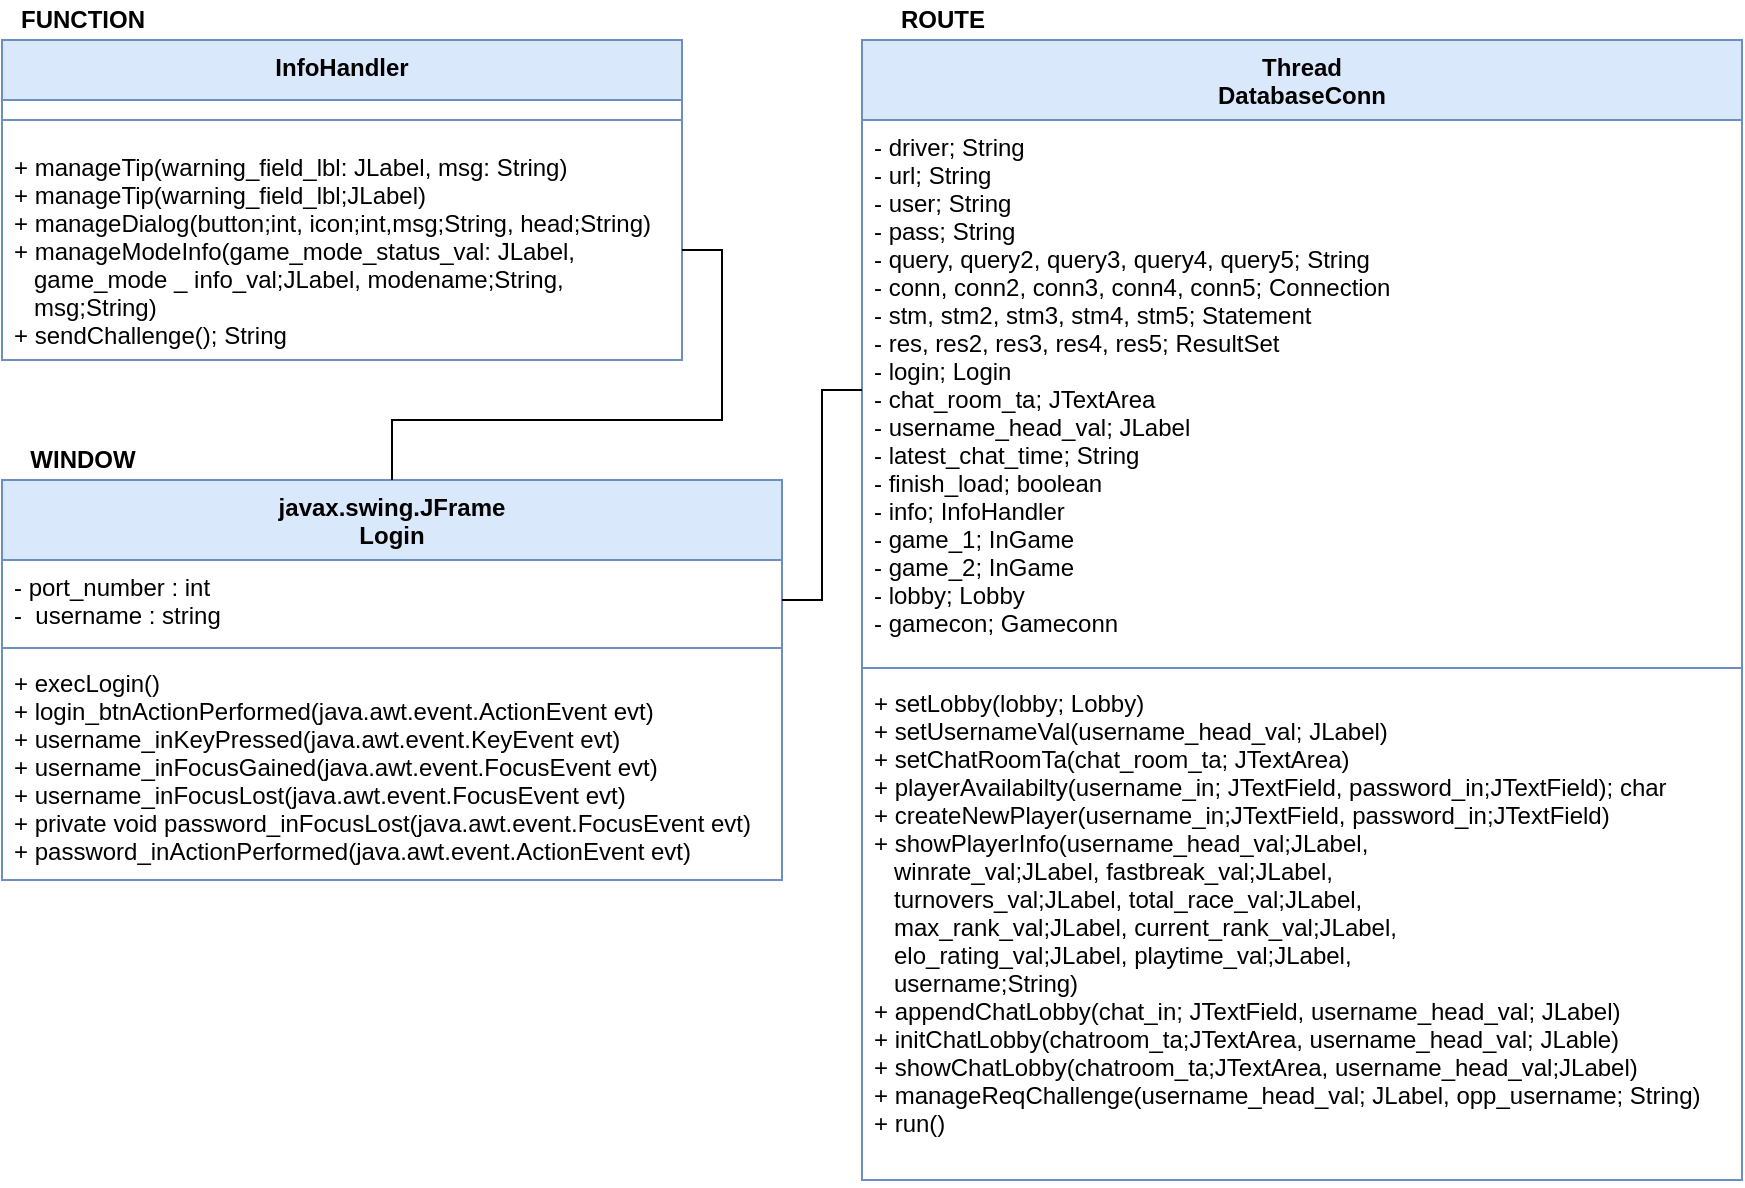 <mxfile version="14.5.1" type="device" pages="5"><diagram id="oyxMvSfCw2GX9AN55stU" name="Login Page"><mxGraphModel dx="868" dy="517" grid="1" gridSize="10" guides="1" tooltips="1" connect="1" arrows="1" fold="1" page="1" pageScale="1" pageWidth="850" pageHeight="1100" math="0" shadow="0"><root><mxCell id="5lGONBXLK9hMQoDlGA4O-0"/><mxCell id="5lGONBXLK9hMQoDlGA4O-1" parent="5lGONBXLK9hMQoDlGA4O-0"/><mxCell id="3DJasp9xDL2ArTSE3uOh-0" value="javax.swing.JFrame&#10;Login" style="swimlane;fontStyle=1;align=center;verticalAlign=top;childLayout=stackLayout;horizontal=1;startSize=40;horizontalStack=0;resizeParent=1;resizeParentMax=0;resizeLast=0;collapsible=1;marginBottom=0;fillColor=#dae8fc;strokeColor=#6c8ebf;" parent="5lGONBXLK9hMQoDlGA4O-1" vertex="1"><mxGeometry x="80" y="250" width="390" height="200" as="geometry"/></mxCell><mxCell id="3DJasp9xDL2ArTSE3uOh-1" value="- port_number : int &#10;-  username : string " style="text;strokeColor=none;fillColor=none;align=left;verticalAlign=top;spacingLeft=4;spacingRight=4;overflow=hidden;rotatable=0;points=[[0,0.5],[1,0.5]];portConstraint=eastwest;" parent="3DJasp9xDL2ArTSE3uOh-0" vertex="1"><mxGeometry y="40" width="390" height="40" as="geometry"/></mxCell><mxCell id="3DJasp9xDL2ArTSE3uOh-2" value="" style="line;strokeWidth=1;fillColor=#dae8fc;align=left;verticalAlign=middle;spacingTop=-1;spacingLeft=3;spacingRight=3;rotatable=0;labelPosition=right;points=[];portConstraint=eastwest;strokeColor=#6c8ebf;" parent="3DJasp9xDL2ArTSE3uOh-0" vertex="1"><mxGeometry y="80" width="390" height="8" as="geometry"/></mxCell><mxCell id="3DJasp9xDL2ArTSE3uOh-3" value="+ execLogin()&#10;+ login_btnActionPerformed(java.awt.event.ActionEvent evt) &#10;+ username_inKeyPressed(java.awt.event.KeyEvent evt)&#10;+ username_inFocusGained(java.awt.event.FocusEvent evt)&#10;+ username_inFocusLost(java.awt.event.FocusEvent evt)&#10;+ private void password_inFocusLost(java.awt.event.FocusEvent evt) &#10;+ password_inActionPerformed(java.awt.event.ActionEvent evt)&#10; &#10;                                      &#10;&#10;&#10;" style="text;strokeColor=none;fillColor=none;align=left;verticalAlign=top;spacingLeft=4;spacingRight=4;overflow=hidden;rotatable=0;points=[[0,0.5],[1,0.5]];portConstraint=eastwest;" parent="3DJasp9xDL2ArTSE3uOh-0" vertex="1"><mxGeometry y="88" width="390" height="112" as="geometry"/></mxCell><mxCell id="YssYhiqudQt7B9N-_4Wj-0" value="Thread&#10;DatabaseConn" style="swimlane;fontStyle=1;align=center;verticalAlign=top;childLayout=stackLayout;horizontal=1;startSize=40;horizontalStack=0;resizeParent=1;resizeParentMax=0;resizeLast=0;collapsible=1;marginBottom=0;fillColor=#dae8fc;strokeColor=#6c8ebf;" parent="5lGONBXLK9hMQoDlGA4O-1" vertex="1"><mxGeometry x="510" y="30" width="440" height="570" as="geometry"/></mxCell><mxCell id="YssYhiqudQt7B9N-_4Wj-1" value="- driver; String&#10;- url; String&#10;- user; String&#10;- pass; String&#10;- query, query2, query3, query4, query5; String&#10;- conn, conn2, conn3, conn4, conn5; Connection&#10;- stm, stm2, stm3, stm4, stm5; Statement&#10;- res, res2, res3, res4, res5; ResultSet&#10;- login; Login&#10;- chat_room_ta; JTextArea&#10;- username_head_val; JLabel&#10;- latest_chat_time; String&#10;- finish_load; boolean&#10;- info; InfoHandler&#10;- game_1; InGame&#10;- game_2; InGame&#10;- lobby; Lobby&#10;- gamecon; Gameconn&#10;" style="text;strokeColor=none;fillColor=none;align=left;verticalAlign=top;spacingLeft=4;spacingRight=4;overflow=hidden;rotatable=0;points=[[0,0.5],[1,0.5]];portConstraint=eastwest;" parent="YssYhiqudQt7B9N-_4Wj-0" vertex="1"><mxGeometry y="40" width="440" height="270" as="geometry"/></mxCell><mxCell id="YssYhiqudQt7B9N-_4Wj-2" value="" style="line;strokeWidth=1;fillColor=#dae8fc;align=left;verticalAlign=middle;spacingTop=-1;spacingLeft=3;spacingRight=3;rotatable=0;labelPosition=right;points=[];portConstraint=eastwest;strokeColor=#6c8ebf;" parent="YssYhiqudQt7B9N-_4Wj-0" vertex="1"><mxGeometry y="310" width="440" height="8" as="geometry"/></mxCell><mxCell id="YssYhiqudQt7B9N-_4Wj-3" value="+ setLobby(lobby; Lobby)&#10;+ setUsernameVal(username_head_val; JLabel)&#10;+ setChatRoomTa(chat_room_ta; JTextArea)&#10;+ playerAvailabilty(username_in; JTextField, password_in;JTextField); char&#10;+ createNewPlayer(username_in;JTextField, password_in;JTextField)&#10;+ showPlayerInfo(username_head_val;JLabel,&#10;   winrate_val;JLabel, fastbreak_val;JLabel, &#10;   turnovers_val;JLabel, total_race_val;JLabel, &#10;   max_rank_val;JLabel, current_rank_val;JLabel,&#10;   elo_rating_val;JLabel, playtime_val;JLabel, &#10;   username;String)&#10;+ appendChatLobby(chat_in; JTextField, username_head_val; JLabel)&#10;+ initChatLobby(chatroom_ta;JTextArea, username_head_val; JLable)&#10;+ showChatLobby(chatroom_ta;JTextArea, username_head_val;JLabel)&#10;+ manageReqChallenge(username_head_val; JLabel, opp_username; String)&#10;+ run()&#10;" style="text;strokeColor=none;fillColor=none;align=left;verticalAlign=top;spacingLeft=4;spacingRight=4;overflow=hidden;rotatable=0;points=[[0,0.5],[1,0.5]];portConstraint=eastwest;" parent="YssYhiqudQt7B9N-_4Wj-0" vertex="1"><mxGeometry y="318" width="440" height="252" as="geometry"/></mxCell><mxCell id="YssYhiqudQt7B9N-_4Wj-4" style="edgeStyle=orthogonalEdgeStyle;rounded=0;orthogonalLoop=1;jettySize=auto;html=1;exitX=0;exitY=0.5;exitDx=0;exitDy=0;entryX=1;entryY=0.5;entryDx=0;entryDy=0;strokeWidth=1;endArrow=none;endFill=0;" parent="5lGONBXLK9hMQoDlGA4O-1" source="YssYhiqudQt7B9N-_4Wj-1" target="3DJasp9xDL2ArTSE3uOh-1" edge="1"><mxGeometry relative="1" as="geometry"/></mxCell><mxCell id="l0hNO23s6DMQ0lUcboUl-0" value="InfoHandler" style="swimlane;fontStyle=1;align=center;verticalAlign=top;childLayout=stackLayout;horizontal=1;startSize=30;horizontalStack=0;resizeParent=1;resizeParentMax=0;resizeLast=0;collapsible=1;marginBottom=0;fillColor=#dae8fc;strokeColor=#6c8ebf;" parent="5lGONBXLK9hMQoDlGA4O-1" vertex="1"><mxGeometry x="80" y="30" width="340" height="160" as="geometry"/></mxCell><mxCell id="l0hNO23s6DMQ0lUcboUl-1" value="" style="line;strokeWidth=1;fillColor=#dae8fc;align=left;verticalAlign=middle;spacingTop=-1;spacingLeft=3;spacingRight=3;rotatable=0;labelPosition=right;points=[];portConstraint=eastwest;strokeColor=#6c8ebf;" parent="l0hNO23s6DMQ0lUcboUl-0" vertex="1"><mxGeometry y="30" width="340" height="20" as="geometry"/></mxCell><mxCell id="l0hNO23s6DMQ0lUcboUl-2" value="+ manageTip(warning_field_lbl: JLabel, msg: String)&#10;+ manageTip(warning_field_lbl;JLabel)&#10;+ manageDialog(button;int, icon;int,msg;String, head;String)&#10;+ manageModeInfo(game_mode_status_val: JLabel,  &#10;   game_mode _ info_val;JLabel, modename;String, &#10;   msg;String)&#10;+ sendChallenge(); String&#10;&#10;" style="text;strokeColor=none;fillColor=none;align=left;verticalAlign=top;spacingLeft=4;spacingRight=4;overflow=hidden;rotatable=0;points=[[0,0.5],[1,0.5]];portConstraint=eastwest;" parent="l0hNO23s6DMQ0lUcboUl-0" vertex="1"><mxGeometry y="50" width="340" height="110" as="geometry"/></mxCell><mxCell id="l0hNO23s6DMQ0lUcboUl-4" style="edgeStyle=orthogonalEdgeStyle;rounded=0;orthogonalLoop=1;jettySize=auto;html=1;exitX=1;exitY=0.5;exitDx=0;exitDy=0;entryX=0.5;entryY=0;entryDx=0;entryDy=0;endArrow=none;endFill=0;strokeWidth=1;" parent="5lGONBXLK9hMQoDlGA4O-1" source="l0hNO23s6DMQ0lUcboUl-2" target="3DJasp9xDL2ArTSE3uOh-0" edge="1"><mxGeometry relative="1" as="geometry"/></mxCell><mxCell id="l0hNO23s6DMQ0lUcboUl-5" value="FUNCTION" style="text;html=1;align=center;verticalAlign=middle;resizable=0;points=[];autosize=1;fontStyle=1" parent="5lGONBXLK9hMQoDlGA4O-1" vertex="1"><mxGeometry x="80" y="10" width="80" height="20" as="geometry"/></mxCell><mxCell id="l0hNO23s6DMQ0lUcboUl-6" value="WINDOW" style="text;html=1;align=center;verticalAlign=middle;resizable=0;points=[];autosize=1;fontStyle=1" parent="5lGONBXLK9hMQoDlGA4O-1" vertex="1"><mxGeometry x="85" y="230" width="70" height="20" as="geometry"/></mxCell><mxCell id="l0hNO23s6DMQ0lUcboUl-7" value="ROUTE" style="text;html=1;align=center;verticalAlign=middle;resizable=0;points=[];autosize=1;fontStyle=1" parent="5lGONBXLK9hMQoDlGA4O-1" vertex="1"><mxGeometry x="520" y="10" width="60" height="20" as="geometry"/></mxCell></root></mxGraphModel></diagram><diagram id="3qda430ZO3WLXVPgDBA3" name="Lobby Page"><mxGraphModel dx="868" dy="1617" grid="1" gridSize="10" guides="1" tooltips="1" connect="1" arrows="1" fold="1" page="1" pageScale="1" pageWidth="850" pageHeight="1100" math="0" shadow="0"><root><mxCell id="S2pRhuZxIfsEsABs18Ar-0"/><mxCell id="S2pRhuZxIfsEsABs18Ar-1" parent="S2pRhuZxIfsEsABs18Ar-0"/><mxCell id="2ebKzPS70iFEM6bct1WO-0" value="javax.swing.JFrame&#10;Lobby&#10;" style="swimlane;fontStyle=1;align=center;verticalAlign=top;childLayout=stackLayout;horizontal=1;startSize=40;horizontalStack=0;resizeParent=1;resizeParentMax=0;resizeLast=0;collapsible=1;marginBottom=0;fillColor=#f8cecc;strokeColor=#b85450;" parent="S2pRhuZxIfsEsABs18Ar-1" vertex="1"><mxGeometry x="120" y="150" width="390" height="290" as="geometry"/></mxCell><mxCell id="2ebKzPS70iFEM6bct1WO-1" value="- db : DatabaseConn&#10;- tip : InfoHandler&#10;- username : String &#10;- opp_username : String &#10;" style="text;strokeColor=none;fillColor=none;align=left;verticalAlign=top;spacingLeft=4;spacingRight=4;overflow=hidden;rotatable=0;points=[[0,0.5],[1,0.5]];portConstraint=eastwest;" parent="2ebKzPS70iFEM6bct1WO-0" vertex="1"><mxGeometry y="40" width="390" height="70" as="geometry"/></mxCell><mxCell id="2ebKzPS70iFEM6bct1WO-2" value="" style="line;strokeWidth=1;fillColor=#f8cecc;align=left;verticalAlign=middle;spacingTop=-1;spacingLeft=3;spacingRight=3;rotatable=0;labelPosition=right;points=[];portConstraint=eastwest;strokeColor=#b85450;" parent="2ebKzPS70iFEM6bct1WO-0" vertex="1"><mxGeometry y="110" width="390" height="8" as="geometry"/></mxCell><mxCell id="2ebKzPS70iFEM6bct1WO-3" value="+ Lobby()&#10;+ fetchInfo(String username)&#10;+ getChatLobbyComp() : JTextArea&#10;+  logout_btnActionPerformed(java.awt.event.ActionEvent evt)&#10;+ mode_classic_divMouseEntered(java.awt.event.MouseEvent evt)&#10;+ mode_overpower_divMouseEntered(java.awt.event.MouseEvent evt)&#10;+ mode_rapid_divMouseEntered(java.awt.event.MouseEvent evt)&#10;+ mode_classic_divMouseClicked(java.awt.event.MouseEvent evt)&#10;+ chat_inActionPerformed(java.awt.event.ActionEvent evt)&#10;+ chat_inFocusGained(java.awt.event.FocusEvent evt)&#10;+ chat_inFocusLost(java.awt.event.FocusEvent evt)" style="text;strokeColor=none;fillColor=none;align=left;verticalAlign=top;spacingLeft=4;spacingRight=4;overflow=hidden;rotatable=0;points=[[0,0.5],[1,0.5]];portConstraint=eastwest;fontStyle=0" parent="2ebKzPS70iFEM6bct1WO-0" vertex="1"><mxGeometry y="118" width="390" height="172" as="geometry"/></mxCell><mxCell id="1RrmnensQ0Rn4Tf2M34Q-0" value="Thread&#10;DatabaseConn" style="swimlane;fontStyle=1;align=center;verticalAlign=top;childLayout=stackLayout;horizontal=1;startSize=40;horizontalStack=0;resizeParent=1;resizeParentMax=0;resizeLast=0;collapsible=1;marginBottom=0;fillColor=#f8cecc;strokeColor=#b85450;" parent="S2pRhuZxIfsEsABs18Ar-1" vertex="1"><mxGeometry x="570" y="-60" width="440" height="570" as="geometry"/></mxCell><mxCell id="1RrmnensQ0Rn4Tf2M34Q-1" value="- driver; String&#10;- url; String&#10;- user; String&#10;- pass; String&#10;- query, query2, query3, query4, query5; String&#10;- conn, conn2, conn3, conn4, conn5; Connection&#10;- stm, stm2, stm3, stm4, stm5; Statement&#10;- res, res2, res3, res4, res5; ResultSet&#10;- login; Login&#10;- chat_room_ta; JTextArea&#10;- username_head_val; JLabel&#10;- latest_chat_time; String&#10;- finish_load; boolean&#10;- info; InfoHandler&#10;- game_1; InGame&#10;- game_2; InGame&#10;- lobby; Lobby&#10;- gamecon; Gameconn&#10;" style="text;strokeColor=none;fillColor=none;align=left;verticalAlign=top;spacingLeft=4;spacingRight=4;overflow=hidden;rotatable=0;points=[[0,0.5],[1,0.5]];portConstraint=eastwest;" parent="1RrmnensQ0Rn4Tf2M34Q-0" vertex="1"><mxGeometry y="40" width="440" height="270" as="geometry"/></mxCell><mxCell id="1RrmnensQ0Rn4Tf2M34Q-2" value="" style="line;strokeWidth=1;fillColor=#f8cecc;align=left;verticalAlign=middle;spacingTop=-1;spacingLeft=3;spacingRight=3;rotatable=0;labelPosition=right;points=[];portConstraint=eastwest;strokeColor=#b85450;" parent="1RrmnensQ0Rn4Tf2M34Q-0" vertex="1"><mxGeometry y="310" width="440" height="8" as="geometry"/></mxCell><mxCell id="1RrmnensQ0Rn4Tf2M34Q-3" value="+ setLobby(lobby; Lobby)&#10;+ setUsernameVal(username_head_val; JLabel)&#10;+ setChatRoomTa(chat_room_ta; JTextArea)&#10;+ playerAvailabilty(username_in; JTextField, password_in;JTextField); char&#10;+ createNewPlayer(username_in;JTextField, password_in;JTextField)&#10;+ showPlayerInfo(username_head_val;JLabel,&#10;   winrate_val;JLabel, fastbreak_val;JLabel, &#10;   turnovers_val;JLabel, total_race_val;JLabel, &#10;   max_rank_val;JLabel, current_rank_val;JLabel,&#10;   elo_rating_val;JLabel, playtime_val;JLabel, &#10;   username;String)&#10;+ appendChatLobby(chat_in; JTextField, username_head_val; JLabel)&#10;+ initChatLobby(chatroom_ta;JTextArea, username_head_val; JLable)&#10;+ showChatLobby(chatroom_ta;JTextArea, username_head_val;JLabel)&#10;+ manageReqChallenge(username_head_val; JLabel, opp_username; String)&#10;+ run()&#10;" style="text;strokeColor=none;fillColor=none;align=left;verticalAlign=top;spacingLeft=4;spacingRight=4;overflow=hidden;rotatable=0;points=[[0,0.5],[1,0.5]];portConstraint=eastwest;" parent="1RrmnensQ0Rn4Tf2M34Q-0" vertex="1"><mxGeometry y="318" width="440" height="252" as="geometry"/></mxCell><mxCell id="W_GpveLJdw2rNS17K0yW-0" value="InfoHandler" style="swimlane;fontStyle=1;align=center;verticalAlign=top;childLayout=stackLayout;horizontal=1;startSize=30;horizontalStack=0;resizeParent=1;resizeParentMax=0;resizeLast=0;collapsible=1;marginBottom=0;fillColor=#f8cecc;strokeColor=#b85450;" parent="S2pRhuZxIfsEsABs18Ar-1" vertex="1"><mxGeometry x="120" y="-60" width="340" height="160" as="geometry"/></mxCell><mxCell id="W_GpveLJdw2rNS17K0yW-1" value="" style="line;strokeWidth=1;fillColor=#f8cecc;align=left;verticalAlign=middle;spacingTop=-1;spacingLeft=3;spacingRight=3;rotatable=0;labelPosition=right;points=[];portConstraint=eastwest;strokeColor=#b85450;" parent="W_GpveLJdw2rNS17K0yW-0" vertex="1"><mxGeometry y="30" width="340" height="20" as="geometry"/></mxCell><mxCell id="W_GpveLJdw2rNS17K0yW-2" value="+ manageTip(warning_field_lbl: JLabel, msg: String)&#10;+ manageTip(warning_field_lbl;JLabel)&#10;+ manageDialog(button;int, icon;int,msg;String, head;String)&#10;+ manageModeInfo(game_mode_status_val: JLabel,  &#10;   game_mode _ info_val;JLabel, modename;String, &#10;   msg;String)&#10;+ sendChallenge(); String&#10;&#10;" style="text;strokeColor=none;fillColor=none;align=left;verticalAlign=top;spacingLeft=4;spacingRight=4;overflow=hidden;rotatable=0;points=[[0,0.5],[1,0.5]];portConstraint=eastwest;" parent="W_GpveLJdw2rNS17K0yW-0" vertex="1"><mxGeometry y="50" width="340" height="110" as="geometry"/></mxCell><mxCell id="I2fWnevmTxvwAK9qmYwa-0" value="Thread&#10;GameConn&#10;" style="swimlane;fontStyle=1;align=center;verticalAlign=top;childLayout=stackLayout;horizontal=1;startSize=40;horizontalStack=0;resizeParent=1;resizeParentMax=0;resizeLast=0;collapsible=1;marginBottom=0;fillColor=#f8cecc;strokeColor=#b85450;" parent="S2pRhuZxIfsEsABs18Ar-1" vertex="1"><mxGeometry x="1090" y="10" width="230" height="200" as="geometry"/></mxCell><mxCell id="I2fWnevmTxvwAK9qmYwa-1" value="- Game : InGame&#10;- player1 : String&#10;- player 2 : String&#10;- current_player : string " style="text;strokeColor=none;fillColor=none;align=left;verticalAlign=top;spacingLeft=4;spacingRight=4;overflow=hidden;rotatable=0;points=[[0,0.5],[1,0.5]];portConstraint=eastwest;" parent="I2fWnevmTxvwAK9qmYwa-0" vertex="1"><mxGeometry y="40" width="230" height="70" as="geometry"/></mxCell><mxCell id="I2fWnevmTxvwAK9qmYwa-2" value="" style="line;strokeWidth=1;fillColor=#f8cecc;align=left;verticalAlign=middle;spacingTop=-1;spacingLeft=3;spacingRight=3;rotatable=0;labelPosition=right;points=[];portConstraint=eastwest;strokeColor=#b85450;" parent="I2fWnevmTxvwAK9qmYwa-0" vertex="1"><mxGeometry y="110" width="230" height="8" as="geometry"/></mxCell><mxCell id="I2fWnevmTxvwAK9qmYwa-3" value="+ setPlayer1(String player1)&#10;+ setPlayer2(String player2)&#10;+ setCurrentPlayer(String current_player)&#10;+ runInGame()&#10;+ run()" style="text;strokeColor=none;fillColor=none;align=left;verticalAlign=top;spacingLeft=4;spacingRight=4;overflow=hidden;rotatable=0;points=[[0,0.5],[1,0.5]];portConstraint=eastwest;" parent="I2fWnevmTxvwAK9qmYwa-0" vertex="1"><mxGeometry y="118" width="230" height="82" as="geometry"/></mxCell><mxCell id="I2fWnevmTxvwAK9qmYwa-4" style="edgeStyle=orthogonalEdgeStyle;rounded=0;orthogonalLoop=1;jettySize=auto;html=1;exitX=1;exitY=0.5;exitDx=0;exitDy=0;entryX=0.5;entryY=0;entryDx=0;entryDy=0;endArrow=none;endFill=0;strokeWidth=1;" parent="S2pRhuZxIfsEsABs18Ar-1" source="W_GpveLJdw2rNS17K0yW-2" target="2ebKzPS70iFEM6bct1WO-0" edge="1"><mxGeometry relative="1" as="geometry"/></mxCell><mxCell id="I2fWnevmTxvwAK9qmYwa-5" style="edgeStyle=orthogonalEdgeStyle;rounded=0;orthogonalLoop=1;jettySize=auto;html=1;exitX=0;exitY=0.5;exitDx=0;exitDy=0;entryX=1;entryY=0.5;entryDx=0;entryDy=0;endArrow=none;endFill=0;strokeWidth=1;" parent="S2pRhuZxIfsEsABs18Ar-1" source="1RrmnensQ0Rn4Tf2M34Q-1" target="2ebKzPS70iFEM6bct1WO-1" edge="1"><mxGeometry relative="1" as="geometry"/></mxCell><mxCell id="I2fWnevmTxvwAK9qmYwa-7" style="edgeStyle=orthogonalEdgeStyle;rounded=0;orthogonalLoop=1;jettySize=auto;html=1;exitX=0;exitY=0.5;exitDx=0;exitDy=0;entryX=1;entryY=0.5;entryDx=0;entryDy=0;endArrow=none;endFill=0;strokeWidth=1;" parent="S2pRhuZxIfsEsABs18Ar-1" source="I2fWnevmTxvwAK9qmYwa-1" target="1RrmnensQ0Rn4Tf2M34Q-1" edge="1"><mxGeometry relative="1" as="geometry"><Array as="points"><mxPoint x="1050" y="85"/><mxPoint x="1050" y="115"/></Array></mxGeometry></mxCell><mxCell id="NV5hlP7tHagwQYWe0YFJ-0" value="FUNCTION" style="text;html=1;align=center;verticalAlign=middle;resizable=0;points=[];autosize=1;fontStyle=1" parent="S2pRhuZxIfsEsABs18Ar-1" vertex="1"><mxGeometry x="120" y="-80" width="80" height="20" as="geometry"/></mxCell><mxCell id="NV5hlP7tHagwQYWe0YFJ-1" value="WINDOW" style="text;html=1;align=center;verticalAlign=middle;resizable=0;points=[];autosize=1;fontStyle=1" parent="S2pRhuZxIfsEsABs18Ar-1" vertex="1"><mxGeometry x="125" y="130" width="70" height="20" as="geometry"/></mxCell><mxCell id="NV5hlP7tHagwQYWe0YFJ-2" value="ROUTE" style="text;html=1;align=center;verticalAlign=middle;resizable=0;points=[];autosize=1;fontStyle=1" parent="S2pRhuZxIfsEsABs18Ar-1" vertex="1"><mxGeometry x="1090" y="-10" width="60" height="20" as="geometry"/></mxCell><mxCell id="NV5hlP7tHagwQYWe0YFJ-3" value="ROUTE" style="text;html=1;align=center;verticalAlign=middle;resizable=0;points=[];autosize=1;fontStyle=1" parent="S2pRhuZxIfsEsABs18Ar-1" vertex="1"><mxGeometry x="580" y="-80" width="60" height="20" as="geometry"/></mxCell></root></mxGraphModel></diagram><diagram id="mu5OaPB4mPdtkyf8CdIf" name="InGame Page"><mxGraphModel dx="868" dy="1617" grid="1" gridSize="10" guides="1" tooltips="1" connect="1" arrows="1" fold="1" page="1" pageScale="1" pageWidth="850" pageHeight="1100" math="0" shadow="0"><root><mxCell id="hrAYaZ8j0PGmoPtmeuXZ-0"/><mxCell id="hrAYaZ8j0PGmoPtmeuXZ-1" parent="hrAYaZ8j0PGmoPtmeuXZ-0"/><mxCell id="d7Jk_ZZFY6jY_yJ2eu2q-0" value="javax.swing.JFrame&#10;InGame&#10;" style="swimlane;fontStyle=1;align=center;verticalAlign=top;childLayout=stackLayout;horizontal=1;startSize=40;horizontalStack=0;resizeParent=1;resizeParentMax=0;resizeLast=0;collapsible=1;marginBottom=0;fillColor=#e1d5e7;strokeColor=#9673a6;" parent="hrAYaZ8j0PGmoPtmeuXZ-1" vertex="1"><mxGeometry x="470" y="20" width="330" height="300" as="geometry"/></mxCell><mxCell id="d7Jk_ZZFY6jY_yJ2eu2q-1" value="- player1 : String &#10;- player2 : String &#10;- current_player : String &#10;- p_cur_post : int&#10;- p_next_post : int&#10;- p_rem_post : int&#10;- idx_p_turn : int &#10;- roll_dice : int &#10;- p_turn : String &#10;- bm : BoardMechanic&#10;- pm : PlayerMechanic[]&#10;- dbg : DatabaseGameConn&#10;- block_map : JPanel[] &#10;" style="text;strokeColor=none;fillColor=none;align=left;verticalAlign=top;spacingLeft=4;spacingRight=4;overflow=hidden;rotatable=0;points=[[0,0.5],[1,0.5]];portConstraint=eastwest;" parent="d7Jk_ZZFY6jY_yJ2eu2q-0" vertex="1"><mxGeometry y="40" width="330" height="190" as="geometry"/></mxCell><mxCell id="d7Jk_ZZFY6jY_yJ2eu2q-2" value="" style="line;strokeWidth=1;fillColor=#e1d5e7;align=left;verticalAlign=middle;spacingTop=-1;spacingLeft=3;spacingRight=3;rotatable=0;labelPosition=right;points=[];portConstraint=eastwest;strokeColor=#9673a6;" parent="d7Jk_ZZFY6jY_yJ2eu2q-0" vertex="1"><mxGeometry y="230" width="330" height="8" as="geometry"/></mxCell><mxCell id="d7Jk_ZZFY6jY_yJ2eu2q-3" value="+ InGame()&#10;+ fetchInfo()&#10;+ dice_btnActionPerformed(java.awt.event.ActionEvent evt)" style="text;strokeColor=none;fillColor=none;align=left;verticalAlign=top;spacingLeft=4;spacingRight=4;overflow=hidden;rotatable=0;points=[[0,0.5],[1,0.5]];portConstraint=eastwest;" parent="d7Jk_ZZFY6jY_yJ2eu2q-0" vertex="1"><mxGeometry y="238" width="330" height="62" as="geometry"/></mxCell><mxCell id="eYappQ77jgVB8-Has_Cl-0" value="Thread&#10;DatabaseGameConn" style="swimlane;fontStyle=1;align=center;verticalAlign=top;childLayout=stackLayout;horizontal=1;startSize=40;horizontalStack=0;resizeParent=1;resizeParentMax=0;resizeLast=0;collapsible=1;marginBottom=0;fillColor=#e1d5e7;strokeColor=#9673a6;" parent="hrAYaZ8j0PGmoPtmeuXZ-1" vertex="1"><mxGeometry x="850" y="20" width="380" height="400" as="geometry"/></mxCell><mxCell id="eYappQ77jgVB8-Has_Cl-1" value="- driver; String&#10;- url; String&#10;- user; String&#10;- pass; String&#10;- query, query2, query3, query4, query5; String&#10;- conn, conn2, conn3, conn4, conn5; Connection&#10;- stm, stm2, stm3, stm4, stm5; Statement&#10;- res, res2, res3, res4, res5; ResultSet&#10;- username_p1, username_p2, current_player, &#10;  opp_player; String&#10;- pm; PlayerMechanic[]&#10;- opp_cur_turn = 0, opp_next_turn = 0, &#10;  opp_rem_turn = 0, idx_turn, roll_dice; int&#10;- block_map; JPanel[]" style="text;strokeColor=none;fillColor=none;align=left;verticalAlign=top;spacingLeft=4;spacingRight=4;overflow=hidden;rotatable=0;points=[[0,0.5],[1,0.5]];portConstraint=eastwest;" parent="eYappQ77jgVB8-Has_Cl-0" vertex="1"><mxGeometry y="40" width="380" height="210" as="geometry"/></mxCell><mxCell id="eYappQ77jgVB8-Has_Cl-2" value="" style="line;strokeWidth=1;fillColor=#e1d5e7;align=left;verticalAlign=middle;spacingTop=-1;spacingLeft=3;spacingRight=3;rotatable=0;labelPosition=right;points=[];portConstraint=eastwest;strokeColor=#9673a6;" parent="eYappQ77jgVB8-Has_Cl-0" vertex="1"><mxGeometry y="250" width="380" height="8" as="geometry"/></mxCell><mxCell id="eYappQ77jgVB8-Has_Cl-3" value="+ updatePlayerPost(username_p1; String, &#10;   username_p2; String, int post, roll_dice; int)&#10;+ getPlayerCurPost(username_p1; String, &#10;   username_p2; String, p_turn; String); int&#10;+ getPlayerTurn(username_p1; String, username_p2; String); String&#10;+ updatePlayerAction(username_p1; String, &#10;   username_p2; String, status; String)&#10;+ displayOppMovement()&#10;+ run()" style="text;align=left;verticalAlign=top;spacingLeft=4;spacingRight=4;overflow=hidden;rotatable=0;points=[[0,0.5],[1,0.5]];portConstraint=eastwest;" parent="eYappQ77jgVB8-Has_Cl-0" vertex="1"><mxGeometry y="258" width="380" height="142" as="geometry"/></mxCell><mxCell id="8Z2Vr3IrJRCpcQPrFrx0-0" value="Thread&#10;BoardMechanic" style="swimlane;fontStyle=1;align=center;verticalAlign=top;childLayout=stackLayout;horizontal=1;startSize=40;horizontalStack=0;resizeParent=1;resizeParentMax=0;resizeLast=0;collapsible=1;marginBottom=0;fillColor=#e1d5e7;strokeColor=#9673a6;" parent="hrAYaZ8j0PGmoPtmeuXZ-1" vertex="1"><mxGeometry x="120" y="-220" width="290" height="340" as="geometry"/></mxCell><mxCell id="8Z2Vr3IrJRCpcQPrFrx0-1" value="- dice_val_lbl: JLabel&#10;- min_dice: int&#10;- max_dice: int&#10;- block_map: JPanel[]&#10;- dice_res; int&#10;- pm: PlayerMechanic[]&#10;- dbg: DatabaseGameConn&#10;- p_cur_post: int&#10;- p_next_post:  int&#10;" style="text;strokeColor=none;fillColor=none;align=left;verticalAlign=top;spacingLeft=4;spacingRight=4;overflow=hidden;rotatable=0;points=[[0,0.5],[1,0.5]];portConstraint=eastwest;" parent="8Z2Vr3IrJRCpcQPrFrx0-0" vertex="1"><mxGeometry y="40" width="290" height="140" as="geometry"/></mxCell><mxCell id="8Z2Vr3IrJRCpcQPrFrx0-2" value="" style="line;strokeWidth=1;fillColor=#e1d5e7;align=left;verticalAlign=middle;spacingTop=-1;spacingLeft=3;spacingRight=3;rotatable=0;labelPosition=right;points=[];portConstraint=eastwest;strokeColor=#9673a6;" parent="8Z2Vr3IrJRCpcQPrFrx0-0" vertex="1"><mxGeometry y="180" width="290" height="8" as="geometry"/></mxCell><mxCell id="8Z2Vr3IrJRCpcQPrFrx0-3" value="+ setObjectPlayer(pm: PlayerMechanic[])&#10;+ setPlayerTurn (p_turn; string)&#10;+ setDiceVal(dice_val_lbl; JLabel)&#10;+ setBlockMap(block_map;JPanel[])&#10;+ animateplayerMovement()&#10;+ animateplayerMovement(int opp_cur_post, &#10;   int opp_next_post, int opp_rem_post, String color)&#10;+ rollDice(); int&#10;+ setPlayerPost(p_cur_post:int, p_next_post:int) " style="text;strokeColor=none;fillColor=none;align=left;verticalAlign=top;spacingLeft=4;spacingRight=4;overflow=hidden;rotatable=0;points=[[0,0.5],[1,0.5]];portConstraint=eastwest;" parent="8Z2Vr3IrJRCpcQPrFrx0-0" vertex="1"><mxGeometry y="188" width="290" height="152" as="geometry"/></mxCell><mxCell id="eY_wv42AyDwCLgL3zmYU-0" value="PlayerMechanic" style="swimlane;fontStyle=1;align=center;verticalAlign=top;childLayout=stackLayout;horizontal=1;startSize=30;horizontalStack=0;resizeParent=1;resizeParentMax=0;resizeLast=0;collapsible=1;marginBottom=0;fillColor=#e1d5e7;strokeColor=#9673a6;" parent="hrAYaZ8j0PGmoPtmeuXZ-1" vertex="1"><mxGeometry x="530" y="-220" width="210" height="176" as="geometry"/></mxCell><mxCell id="eY_wv42AyDwCLgL3zmYU-1" value="- p_cur_post; int&#10;- p_username, p_color; String" style="text;strokeColor=none;fillColor=none;align=left;verticalAlign=top;spacingLeft=4;spacingRight=4;overflow=hidden;rotatable=0;points=[[0,0.5],[1,0.5]];portConstraint=eastwest;" parent="eY_wv42AyDwCLgL3zmYU-0" vertex="1"><mxGeometry y="30" width="210" height="40" as="geometry"/></mxCell><mxCell id="eY_wv42AyDwCLgL3zmYU-2" value="" style="line;strokeWidth=1;fillColor=#e1d5e7;align=left;verticalAlign=middle;spacingTop=-1;spacingLeft=3;spacingRight=3;rotatable=0;labelPosition=right;points=[];portConstraint=eastwest;strokeColor=#9673a6;" parent="eY_wv42AyDwCLgL3zmYU-0" vertex="1"><mxGeometry y="70" width="210" height="8" as="geometry"/></mxCell><mxCell id="eY_wv42AyDwCLgL3zmYU-3" value="+ setUsername(p_username; String)&#10;+ setColor(p_color; String)&#10;+ setCurPost(p_cur_post; int)&#10;+ getUsername(); String&#10;+ getColor(); String&#10;+ getCurPost(); int" style="text;strokeColor=none;fillColor=none;align=left;verticalAlign=top;spacingLeft=4;spacingRight=4;overflow=hidden;rotatable=0;points=[[0,0.5],[1,0.5]];portConstraint=eastwest;" parent="eY_wv42AyDwCLgL3zmYU-0" vertex="1"><mxGeometry y="78" width="210" height="98" as="geometry"/></mxCell><mxCell id="XMNRrHov1zXxgajYfSZ0-0" value="javax.swing.JFrame&#10;Help &#10;" style="swimlane;fontStyle=1;align=center;verticalAlign=top;childLayout=stackLayout;horizontal=1;startSize=40;horizontalStack=0;resizeParent=1;resizeParentMax=0;resizeLast=0;collapsible=1;marginBottom=0;fillColor=#e1d5e7;strokeColor=#9673a6;" parent="hrAYaZ8j0PGmoPtmeuXZ-1" vertex="1"><mxGeometry x="250" y="160" width="160" height="100" as="geometry"/></mxCell><mxCell id="XMNRrHov1zXxgajYfSZ0-1" value="" style="line;strokeWidth=1;fillColor=#e1d5e7;align=left;verticalAlign=middle;spacingTop=-1;spacingLeft=3;spacingRight=3;rotatable=0;labelPosition=right;points=[];portConstraint=eastwest;strokeColor=#9673a6;" parent="XMNRrHov1zXxgajYfSZ0-0" vertex="1"><mxGeometry y="40" width="160" height="8" as="geometry"/></mxCell><mxCell id="XMNRrHov1zXxgajYfSZ0-2" value="+  help() {initComponents()}&#10;+  main(String args[])&#10;+ run()" style="text;strokeColor=none;fillColor=none;align=left;verticalAlign=top;spacingLeft=4;spacingRight=4;overflow=hidden;rotatable=0;points=[[0,0.5],[1,0.5]];portConstraint=eastwest;" parent="XMNRrHov1zXxgajYfSZ0-0" vertex="1"><mxGeometry y="48" width="160" height="52" as="geometry"/></mxCell><mxCell id="XMNRrHov1zXxgajYfSZ0-3" style="edgeStyle=orthogonalEdgeStyle;rounded=0;orthogonalLoop=1;jettySize=auto;html=1;exitX=1;exitY=0.5;exitDx=0;exitDy=0;entryX=0;entryY=0.5;entryDx=0;entryDy=0;endArrow=none;endFill=0;strokeWidth=1;" parent="hrAYaZ8j0PGmoPtmeuXZ-1" source="8Z2Vr3IrJRCpcQPrFrx0-1" target="d7Jk_ZZFY6jY_yJ2eu2q-1" edge="1"><mxGeometry relative="1" as="geometry"/></mxCell><mxCell id="XMNRrHov1zXxgajYfSZ0-4" style="edgeStyle=orthogonalEdgeStyle;rounded=0;orthogonalLoop=1;jettySize=auto;html=1;exitX=1;exitY=0.5;exitDx=0;exitDy=0;entryX=1;entryY=0.5;entryDx=0;entryDy=0;endArrow=none;endFill=0;strokeWidth=1;" parent="hrAYaZ8j0PGmoPtmeuXZ-1" source="eY_wv42AyDwCLgL3zmYU-1" target="d7Jk_ZZFY6jY_yJ2eu2q-1" edge="1"><mxGeometry relative="1" as="geometry"/></mxCell><mxCell id="XMNRrHov1zXxgajYfSZ0-5" style="edgeStyle=orthogonalEdgeStyle;rounded=0;orthogonalLoop=1;jettySize=auto;html=1;exitX=1;exitY=0.5;exitDx=0;exitDy=0;entryX=0;entryY=0.5;entryDx=0;entryDy=0;endArrow=none;endFill=0;strokeWidth=1;" parent="hrAYaZ8j0PGmoPtmeuXZ-1" source="XMNRrHov1zXxgajYfSZ0-2" target="d7Jk_ZZFY6jY_yJ2eu2q-3" edge="1"><mxGeometry relative="1" as="geometry"/></mxCell><mxCell id="XMNRrHov1zXxgajYfSZ0-6" style="edgeStyle=orthogonalEdgeStyle;rounded=0;orthogonalLoop=1;jettySize=auto;html=1;exitX=0;exitY=0.5;exitDx=0;exitDy=0;entryX=1;entryY=0.5;entryDx=0;entryDy=0;endArrow=none;endFill=0;strokeWidth=1;" parent="hrAYaZ8j0PGmoPtmeuXZ-1" source="eYappQ77jgVB8-Has_Cl-1" target="d7Jk_ZZFY6jY_yJ2eu2q-3" edge="1"><mxGeometry relative="1" as="geometry"/></mxCell><mxCell id="CQ4OhMkIoVFTLElO2uzc-0" value="FUNCTION" style="text;html=1;align=center;verticalAlign=middle;resizable=0;points=[];autosize=1;fontStyle=1" parent="hrAYaZ8j0PGmoPtmeuXZ-1" vertex="1"><mxGeometry x="120" y="-240" width="80" height="20" as="geometry"/></mxCell><mxCell id="CQ4OhMkIoVFTLElO2uzc-1" value="ROUTE" style="text;html=1;align=center;verticalAlign=middle;resizable=0;points=[];autosize=1;fontStyle=1" parent="hrAYaZ8j0PGmoPtmeuXZ-1" vertex="1"><mxGeometry x="850" width="60" height="20" as="geometry"/></mxCell><mxCell id="CQ4OhMkIoVFTLElO2uzc-2" value="FUNCTION" style="text;html=1;align=center;verticalAlign=middle;resizable=0;points=[];autosize=1;fontStyle=1" parent="hrAYaZ8j0PGmoPtmeuXZ-1" vertex="1"><mxGeometry x="530" y="-240" width="80" height="20" as="geometry"/></mxCell><mxCell id="CQ4OhMkIoVFTLElO2uzc-3" value="WINDOW" style="text;html=1;align=center;verticalAlign=middle;resizable=0;points=[];autosize=1;fontStyle=1" parent="hrAYaZ8j0PGmoPtmeuXZ-1" vertex="1"><mxGeometry x="475" width="70" height="20" as="geometry"/></mxCell><mxCell id="CQ4OhMkIoVFTLElO2uzc-4" value="WINDOW" style="text;html=1;align=center;verticalAlign=middle;resizable=0;points=[];autosize=1;fontStyle=1" parent="hrAYaZ8j0PGmoPtmeuXZ-1" vertex="1"><mxGeometry x="255" y="140" width="70" height="20" as="geometry"/></mxCell></root></mxGraphModel></diagram><diagram id="2mItZugzgUz6dCyrENyH" name="Schema Database"><mxGraphModel dx="1718" dy="517" grid="1" gridSize="10" guides="1" tooltips="1" connect="1" arrows="1" fold="1" page="1" pageScale="1" pageWidth="850" pageHeight="1100" math="0" shadow="0"><root><mxCell id="LGjxOHsnIU_LqGbnigD2-0"/><mxCell id="LGjxOHsnIU_LqGbnigD2-1" parent="LGjxOHsnIU_LqGbnigD2-0"/><mxCell id="LGjxOHsnIU_LqGbnigD2-2" value="PLAYER" style="swimlane;fontStyle=1;childLayout=stackLayout;horizontal=1;startSize=26;fillColor=none;horizontalStack=0;resizeParent=1;resizeParentMax=0;resizeLast=0;collapsible=1;marginBottom=0;shadow=0;strokeColor=#7EA6E0;strokeWidth=3;fontSize=12;align=center;fontColor=#080808;fontFamily=Courier New;" parent="LGjxOHsnIU_LqGbnigD2-1" vertex="1"><mxGeometry x="180" y="183" width="190" height="164" as="geometry"/></mxCell><mxCell id="LGjxOHsnIU_LqGbnigD2-3" value="USERNAME    VARCHAR(11)&#10;PASSWORD    VARCHAR(11)&#10;TOTAL_WIN   DECIMAL(3,0)&#10;TOTAL_LOST  DECIMAL(3,0)&#10;RATING      DECIMAL(5,0)&#10;MAX_RATING  DECIMAL(5,0)&#10;PLAYTIME    DECIMAL(5,0)      " style="text;strokeColor=none;fillColor=none;align=left;verticalAlign=top;spacingLeft=4;spacingRight=4;overflow=hidden;rotatable=0;points=[[0,0.5],[1,0.5]];portConstraint=eastwest;fontFamily=Courier New;" parent="LGjxOHsnIU_LqGbnigD2-2" vertex="1"><mxGeometry y="26" width="190" height="104" as="geometry"/></mxCell><mxCell id="LGjxOHsnIU_LqGbnigD2-4" value="" style="line;strokeWidth=1;fillColor=none;align=left;verticalAlign=middle;spacingTop=-1;spacingLeft=3;spacingRight=3;rotatable=0;labelPosition=right;points=[];portConstraint=eastwest;" parent="LGjxOHsnIU_LqGbnigD2-2" vertex="1"><mxGeometry y="130" width="190" height="8" as="geometry"/></mxCell><mxCell id="LGjxOHsnIU_LqGbnigD2-5" value="PK (USERNAME)" style="text;strokeColor=none;fillColor=none;align=left;verticalAlign=top;spacingLeft=4;spacingRight=4;overflow=hidden;rotatable=0;points=[[0,0.5],[1,0.5]];portConstraint=eastwest;fontFamily=Courier New;" parent="LGjxOHsnIU_LqGbnigD2-2" vertex="1"><mxGeometry y="138" width="190" height="26" as="geometry"/></mxCell><mxCell id="LGjxOHsnIU_LqGbnigD2-6" value="CHAT_ROOM" style="swimlane;fontStyle=1;childLayout=stackLayout;horizontal=1;startSize=26;fillColor=none;horizontalStack=0;resizeParent=1;resizeParentMax=0;resizeLast=0;collapsible=1;marginBottom=0;shadow=0;strokeColor=#7EA6E0;strokeWidth=3;fontSize=12;align=center;fontColor=#080808;fontFamily=Courier New;" parent="LGjxOHsnIU_LqGbnigD2-1" vertex="1"><mxGeometry x="-70" y="177" width="187" height="160" as="geometry"/></mxCell><mxCell id="LGjxOHsnIU_LqGbnigD2-7" value="CUR_DATE   DATE&#10;CUR_TIME   TIME&#10;USERNAME   VARCHAR(11)&#10;TYPE       VARCHAR(10)&#10;CHAT       TEXT" style="text;strokeColor=none;fillColor=none;align=left;verticalAlign=top;spacingLeft=4;spacingRight=4;overflow=hidden;rotatable=0;points=[[0,0.5],[1,0.5]];portConstraint=eastwest;fontFamily=Courier New;" parent="LGjxOHsnIU_LqGbnigD2-6" vertex="1"><mxGeometry y="26" width="187" height="84" as="geometry"/></mxCell><mxCell id="LGjxOHsnIU_LqGbnigD2-8" value="" style="line;strokeWidth=1;fillColor=none;align=left;verticalAlign=middle;spacingTop=-1;spacingLeft=3;spacingRight=3;rotatable=0;labelPosition=right;points=[];portConstraint=eastwest;" parent="LGjxOHsnIU_LqGbnigD2-6" vertex="1"><mxGeometry y="110" width="187" height="8" as="geometry"/></mxCell><mxCell id="LGjxOHsnIU_LqGbnigD2-9" value="PK (CUR_DATE, CUR_TIME)&#10;FK(USERNAME) ON PLAYER" style="text;strokeColor=none;fillColor=none;align=left;verticalAlign=top;spacingLeft=4;spacingRight=4;overflow=hidden;rotatable=0;points=[[0,0.5],[1,0.5]];portConstraint=eastwest;fontFamily=Courier New;" parent="LGjxOHsnIU_LqGbnigD2-6" vertex="1"><mxGeometry y="118" width="187" height="42" as="geometry"/></mxCell><mxCell id="LGjxOHsnIU_LqGbnigD2-10" value="GAME_ROOM" style="swimlane;fontStyle=1;childLayout=stackLayout;horizontal=1;startSize=26;fillColor=none;horizontalStack=0;resizeParent=1;resizeParentMax=0;resizeLast=0;collapsible=1;marginBottom=0;shadow=0;strokeColor=#7EA6E0;strokeWidth=3;fontSize=12;align=center;fontColor=#080808;fontFamily=Courier New;" parent="LGjxOHsnIU_LqGbnigD2-1" vertex="1"><mxGeometry x="410" y="137" width="203" height="240" as="geometry"/></mxCell><mxCell id="LGjxOHsnIU_LqGbnigD2-11" value="GAME_NO       VARCHAR(11)&#10;P1_USERNAME   VARCHAR(11)&#10;P2_USERNAME   VARCHAR(11)&#10;P1_POST       DECIMAL(2,0)&#10;P2_POST       DECIMAL(2,0)&#10;ROLL_DICE     DECIMAL(1,0)&#10;STATUS        VARCHAR(15)&#10;P_TURN        VARCHAR(11)&#10;P_ACTION      VARCHAR(11)" style="text;strokeColor=none;fillColor=none;align=left;verticalAlign=top;spacingLeft=4;spacingRight=4;overflow=hidden;rotatable=0;points=[[0,0.5],[1,0.5]];portConstraint=eastwest;fontFamily=Courier New;" parent="LGjxOHsnIU_LqGbnigD2-10" vertex="1"><mxGeometry y="26" width="203" height="134" as="geometry"/></mxCell><mxCell id="LGjxOHsnIU_LqGbnigD2-12" value="" style="line;strokeWidth=1;fillColor=none;align=left;verticalAlign=middle;spacingTop=-1;spacingLeft=3;spacingRight=3;rotatable=0;labelPosition=right;points=[];portConstraint=eastwest;" parent="LGjxOHsnIU_LqGbnigD2-10" vertex="1"><mxGeometry y="160" width="203" height="8" as="geometry"/></mxCell><mxCell id="LGjxOHsnIU_LqGbnigD2-13" value="PK (GAME_NO) ON PLAYER&#10;FK (P1_USERNAME) ON PLAYER&#10;FK (P2_USERNAME) ON PLAYER&#10;FK (P_TURN) ON PLAYER" style="text;strokeColor=none;fillColor=none;align=left;verticalAlign=top;spacingLeft=4;spacingRight=4;overflow=hidden;rotatable=0;points=[[0,0.5],[1,0.5]];portConstraint=eastwest;fontFamily=Courier New;" parent="LGjxOHsnIU_LqGbnigD2-10" vertex="1"><mxGeometry y="168" width="203" height="72" as="geometry"/></mxCell><mxCell id="LGjxOHsnIU_LqGbnigD2-14" style="edgeStyle=orthogonalEdgeStyle;rounded=0;orthogonalLoop=1;jettySize=auto;html=1;exitX=1;exitY=0.5;exitDx=0;exitDy=0;entryX=0;entryY=0.5;entryDx=0;entryDy=0;endArrow=ERmany;endFill=0;strokeWidth=1;startArrow=ERone;startFill=0;" parent="LGjxOHsnIU_LqGbnigD2-1" source="LGjxOHsnIU_LqGbnigD2-3" target="LGjxOHsnIU_LqGbnigD2-11" edge="1"><mxGeometry relative="1" as="geometry"/></mxCell><mxCell id="LGjxOHsnIU_LqGbnigD2-16" style="edgeStyle=orthogonalEdgeStyle;rounded=0;orthogonalLoop=1;jettySize=auto;html=1;exitX=0;exitY=0.5;exitDx=0;exitDy=0;entryX=1;entryY=0.5;entryDx=0;entryDy=0;startArrow=ERone;startFill=0;endArrow=ERmany;endFill=0;strokeWidth=1;" parent="LGjxOHsnIU_LqGbnigD2-1" source="LGjxOHsnIU_LqGbnigD2-3" target="LGjxOHsnIU_LqGbnigD2-7" edge="1"><mxGeometry relative="1" as="geometry"/></mxCell></root></mxGraphModel></diagram><diagram id="EplyHRrAzHNvu50g6yXK" name="ERD Database"><mxGraphModel dx="1718" dy="517" grid="1" gridSize="10" guides="1" tooltips="1" connect="1" arrows="1" fold="1" page="1" pageScale="1" pageWidth="850" pageHeight="1100" math="0" shadow="0"><root><mxCell id="zVhEAeIthzv1VcDdk-h1-0"/><mxCell id="zVhEAeIthzv1VcDdk-h1-1" parent="zVhEAeIthzv1VcDdk-h1-0"/><mxCell id="okXKAew_iwrwHvevEkkN-0" value="Chat_Room" style="rounded=0;whiteSpace=wrap;html=1;" parent="zVhEAeIthzv1VcDdk-h1-1" vertex="1"><mxGeometry x="130" y="170" width="90" height="50" as="geometry"/></mxCell><mxCell id="okXKAew_iwrwHvevEkkN-1" value="Player" style="rounded=0;whiteSpace=wrap;html=1;" parent="zVhEAeIthzv1VcDdk-h1-1" vertex="1"><mxGeometry x="140" y="390" width="95" height="50" as="geometry"/></mxCell><mxCell id="okXKAew_iwrwHvevEkkN-2" value="Game_Room" style="rounded=0;whiteSpace=wrap;html=1;" parent="zVhEAeIthzv1VcDdk-h1-1" vertex="1"><mxGeometry x="500" y="220" width="110" height="50" as="geometry"/></mxCell><mxCell id="okXKAew_iwrwHvevEkkN-3" value="username" style="ellipse;whiteSpace=wrap;html=1;fontStyle=4" parent="zVhEAeIthzv1VcDdk-h1-1" vertex="1"><mxGeometry x="-10" y="430" width="70" height="50" as="geometry"/></mxCell><mxCell id="okXKAew_iwrwHvevEkkN-4" value="password" style="ellipse;whiteSpace=wrap;html=1;" parent="zVhEAeIthzv1VcDdk-h1-1" vertex="1"><mxGeometry x="-10" y="380" width="70" height="50" as="geometry"/></mxCell><mxCell id="okXKAew_iwrwHvevEkkN-5" value="Total_win" style="ellipse;whiteSpace=wrap;html=1;" parent="zVhEAeIthzv1VcDdk-h1-1" vertex="1"><mxGeometry x="-10" y="480" width="80" height="50" as="geometry"/></mxCell><mxCell id="okXKAew_iwrwHvevEkkN-6" value="Total_lose" style="ellipse;whiteSpace=wrap;html=1;" parent="zVhEAeIthzv1VcDdk-h1-1" vertex="1"><mxGeometry x="80" y="480" width="80" height="50" as="geometry"/></mxCell><mxCell id="okXKAew_iwrwHvevEkkN-7" value="Rating" style="ellipse;whiteSpace=wrap;html=1;" parent="zVhEAeIthzv1VcDdk-h1-1" vertex="1"><mxGeometry x="20" y="330" width="80" height="50" as="geometry"/></mxCell><mxCell id="okXKAew_iwrwHvevEkkN-8" value="maks_Rating" style="ellipse;whiteSpace=wrap;html=1;" parent="zVhEAeIthzv1VcDdk-h1-1" vertex="1"><mxGeometry x="160" y="480" width="80" height="50" as="geometry"/></mxCell><mxCell id="okXKAew_iwrwHvevEkkN-9" value="" style="endArrow=none;html=1;entryX=0;entryY=0.75;entryDx=0;entryDy=0;" parent="zVhEAeIthzv1VcDdk-h1-1" target="okXKAew_iwrwHvevEkkN-1" edge="1"><mxGeometry width="50" height="50" relative="1" as="geometry"><mxPoint x="60" y="490" as="sourcePoint"/><mxPoint x="110" y="440" as="targetPoint"/></mxGeometry></mxCell><mxCell id="okXKAew_iwrwHvevEkkN-10" value="" style="endArrow=none;html=1;exitX=1;exitY=0.5;exitDx=0;exitDy=0;" parent="zVhEAeIthzv1VcDdk-h1-1" source="okXKAew_iwrwHvevEkkN-3" edge="1"><mxGeometry width="50" height="50" relative="1" as="geometry"><mxPoint x="70" y="450" as="sourcePoint"/><mxPoint x="140" y="420" as="targetPoint"/></mxGeometry></mxCell><mxCell id="okXKAew_iwrwHvevEkkN-11" value="" style="endArrow=none;html=1;" parent="zVhEAeIthzv1VcDdk-h1-1" edge="1"><mxGeometry width="50" height="50" relative="1" as="geometry"><mxPoint x="130" y="480" as="sourcePoint"/><mxPoint x="170" y="440" as="targetPoint"/></mxGeometry></mxCell><mxCell id="okXKAew_iwrwHvevEkkN-12" value="" style="endArrow=none;html=1;entryX=0.358;entryY=1;entryDx=0;entryDy=0;entryPerimeter=0;exitX=0.375;exitY=-0.06;exitDx=0;exitDy=0;exitPerimeter=0;" parent="zVhEAeIthzv1VcDdk-h1-1" source="okXKAew_iwrwHvevEkkN-8" target="okXKAew_iwrwHvevEkkN-1" edge="1"><mxGeometry width="50" height="50" relative="1" as="geometry"><mxPoint x="170" y="490" as="sourcePoint"/><mxPoint x="220" y="440" as="targetPoint"/></mxGeometry></mxCell><mxCell id="okXKAew_iwrwHvevEkkN-13" value="" style="endArrow=none;html=1;entryX=0;entryY=0.25;entryDx=0;entryDy=0;" parent="zVhEAeIthzv1VcDdk-h1-1" target="okXKAew_iwrwHvevEkkN-1" edge="1"><mxGeometry width="50" height="50" relative="1" as="geometry"><mxPoint x="60" y="410" as="sourcePoint"/><mxPoint x="110" y="360" as="targetPoint"/></mxGeometry></mxCell><mxCell id="okXKAew_iwrwHvevEkkN-14" value="" style="endArrow=none;html=1;entryX=0;entryY=0;entryDx=0;entryDy=0;" parent="zVhEAeIthzv1VcDdk-h1-1" target="okXKAew_iwrwHvevEkkN-1" edge="1"><mxGeometry width="50" height="50" relative="1" as="geometry"><mxPoint x="100" y="360" as="sourcePoint"/><mxPoint x="150" y="310" as="targetPoint"/></mxGeometry></mxCell><mxCell id="okXKAew_iwrwHvevEkkN-15" value="CUR_TIME" style="ellipse;whiteSpace=wrap;html=1;verticalAlign=middle;fontStyle=4" parent="zVhEAeIthzv1VcDdk-h1-1" vertex="1"><mxGeometry y="150" width="80" height="50" as="geometry"/></mxCell><mxCell id="okXKAew_iwrwHvevEkkN-16" value="CUR_DATE" style="ellipse;whiteSpace=wrap;html=1;fontStyle=4" parent="zVhEAeIthzv1VcDdk-h1-1" vertex="1"><mxGeometry x="20" y="100" width="80" height="50" as="geometry"/></mxCell><mxCell id="okXKAew_iwrwHvevEkkN-17" value="USERNAME" style="ellipse;whiteSpace=wrap;html=1;" parent="zVhEAeIthzv1VcDdk-h1-1" vertex="1"><mxGeometry y="200" width="80" height="50" as="geometry"/></mxCell><mxCell id="okXKAew_iwrwHvevEkkN-18" value="CHAT" style="ellipse;whiteSpace=wrap;html=1;" parent="zVhEAeIthzv1VcDdk-h1-1" vertex="1"><mxGeometry x="30" y="250" width="80" height="50" as="geometry"/></mxCell><mxCell id="okXKAew_iwrwHvevEkkN-19" value="TYPE" style="ellipse;whiteSpace=wrap;html=1;" parent="zVhEAeIthzv1VcDdk-h1-1" vertex="1"><mxGeometry x="70" y="60" width="80" height="50" as="geometry"/></mxCell><mxCell id="okXKAew_iwrwHvevEkkN-20" value="" style="endArrow=none;html=1;exitX=1;exitY=0.5;exitDx=0;exitDy=0;" parent="zVhEAeIthzv1VcDdk-h1-1" source="okXKAew_iwrwHvevEkkN-15" edge="1"><mxGeometry width="50" height="50" relative="1" as="geometry"><mxPoint x="80" y="230" as="sourcePoint"/><mxPoint x="130" y="180" as="targetPoint"/></mxGeometry></mxCell><mxCell id="okXKAew_iwrwHvevEkkN-21" value="" style="endArrow=none;html=1;entryX=0.938;entryY=0.72;entryDx=0;entryDy=0;entryPerimeter=0;" parent="zVhEAeIthzv1VcDdk-h1-1" target="okXKAew_iwrwHvevEkkN-16" edge="1"><mxGeometry width="50" height="50" relative="1" as="geometry"><mxPoint x="130" y="180" as="sourcePoint"/><mxPoint x="180" y="130" as="targetPoint"/></mxGeometry></mxCell><mxCell id="okXKAew_iwrwHvevEkkN-22" value="" style="endArrow=none;html=1;" parent="zVhEAeIthzv1VcDdk-h1-1" edge="1"><mxGeometry width="50" height="50" relative="1" as="geometry"><mxPoint x="80" y="230" as="sourcePoint"/><mxPoint x="130" y="180" as="targetPoint"/></mxGeometry></mxCell><mxCell id="okXKAew_iwrwHvevEkkN-23" value="" style="endArrow=none;html=1;entryX=0;entryY=0.25;entryDx=0;entryDy=0;exitX=1;exitY=0.5;exitDx=0;exitDy=0;" parent="zVhEAeIthzv1VcDdk-h1-1" source="okXKAew_iwrwHvevEkkN-18" target="okXKAew_iwrwHvevEkkN-0" edge="1"><mxGeometry width="50" height="50" relative="1" as="geometry"><mxPoint x="110" y="270" as="sourcePoint"/><mxPoint x="160" y="220" as="targetPoint"/></mxGeometry></mxCell><mxCell id="okXKAew_iwrwHvevEkkN-24" value="" style="endArrow=none;html=1;entryX=0.784;entryY=0.899;entryDx=0;entryDy=0;entryPerimeter=0;" parent="zVhEAeIthzv1VcDdk-h1-1" target="okXKAew_iwrwHvevEkkN-19" edge="1"><mxGeometry width="50" height="50" relative="1" as="geometry"><mxPoint x="130" y="180" as="sourcePoint"/><mxPoint x="180" y="130" as="targetPoint"/></mxGeometry></mxCell><mxCell id="okXKAew_iwrwHvevEkkN-25" value="P2_POST" style="ellipse;whiteSpace=wrap;html=1;" parent="zVhEAeIthzv1VcDdk-h1-1" vertex="1"><mxGeometry x="740" y="200" width="80" height="50" as="geometry"/></mxCell><mxCell id="okXKAew_iwrwHvevEkkN-26" value="ROLL_DICE" style="ellipse;whiteSpace=wrap;html=1;" parent="zVhEAeIthzv1VcDdk-h1-1" vertex="1"><mxGeometry x="740" y="250" width="80" height="50" as="geometry"/></mxCell><mxCell id="okXKAew_iwrwHvevEkkN-27" value="STATUS" style="ellipse;whiteSpace=wrap;html=1;" parent="zVhEAeIthzv1VcDdk-h1-1" vertex="1"><mxGeometry x="740" y="300" width="80" height="50" as="geometry"/></mxCell><mxCell id="okXKAew_iwrwHvevEkkN-28" value="P_TURN" style="ellipse;whiteSpace=wrap;html=1;" parent="zVhEAeIthzv1VcDdk-h1-1" vertex="1"><mxGeometry x="720" y="350" width="80" height="50" as="geometry"/></mxCell><mxCell id="okXKAew_iwrwHvevEkkN-29" value="P_ACTION" style="ellipse;whiteSpace=wrap;html=1;" parent="zVhEAeIthzv1VcDdk-h1-1" vertex="1"><mxGeometry x="670" y="390" width="80" height="50" as="geometry"/></mxCell><mxCell id="okXKAew_iwrwHvevEkkN-30" value="P1_USERNM" style="ellipse;whiteSpace=wrap;html=1;" parent="zVhEAeIthzv1VcDdk-h1-1" vertex="1"><mxGeometry x="660" y="60" width="80" height="50" as="geometry"/></mxCell><mxCell id="okXKAew_iwrwHvevEkkN-31" value="P2_USERNM" style="ellipse;whiteSpace=wrap;html=1;" parent="zVhEAeIthzv1VcDdk-h1-1" vertex="1"><mxGeometry x="700" y="100" width="80" height="50" as="geometry"/></mxCell><mxCell id="okXKAew_iwrwHvevEkkN-32" value="P1_POST" style="ellipse;whiteSpace=wrap;html=1;" parent="zVhEAeIthzv1VcDdk-h1-1" vertex="1"><mxGeometry x="730" y="150" width="80" height="50" as="geometry"/></mxCell><mxCell id="okXKAew_iwrwHvevEkkN-33" value="HEALTH_BAR" style="ellipse;whiteSpace=wrap;html=1;" parent="zVhEAeIthzv1VcDdk-h1-1" vertex="1"><mxGeometry x="580" y="400" width="90" height="50" as="geometry"/></mxCell><mxCell id="okXKAew_iwrwHvevEkkN-34" value="GAME_NO" style="ellipse;whiteSpace=wrap;html=1;fontStyle=4" parent="zVhEAeIthzv1VcDdk-h1-1" vertex="1"><mxGeometry x="580" y="50" width="80" height="50" as="geometry"/></mxCell><mxCell id="okXKAew_iwrwHvevEkkN-35" value="" style="endArrow=none;html=1;entryX=0.5;entryY=1;entryDx=0;entryDy=0;" parent="zVhEAeIthzv1VcDdk-h1-1" target="okXKAew_iwrwHvevEkkN-34" edge="1"><mxGeometry width="50" height="50" relative="1" as="geometry"><mxPoint x="610" y="250" as="sourcePoint"/><mxPoint x="660" y="200" as="targetPoint"/></mxGeometry></mxCell><mxCell id="okXKAew_iwrwHvevEkkN-36" value="" style="endArrow=none;html=1;exitX=0.263;exitY=-0.04;exitDx=0;exitDy=0;exitPerimeter=0;" parent="zVhEAeIthzv1VcDdk-h1-1" source="okXKAew_iwrwHvevEkkN-29" edge="1"><mxGeometry width="50" height="50" relative="1" as="geometry"><mxPoint x="560" y="290" as="sourcePoint"/><mxPoint x="610" y="240" as="targetPoint"/></mxGeometry></mxCell><mxCell id="okXKAew_iwrwHvevEkkN-37" value="" style="endArrow=none;html=1;entryX=0;entryY=0;entryDx=0;entryDy=0;" parent="zVhEAeIthzv1VcDdk-h1-1" target="okXKAew_iwrwHvevEkkN-28" edge="1"><mxGeometry width="50" height="50" relative="1" as="geometry"><mxPoint x="610" y="250" as="sourcePoint"/><mxPoint x="660" y="200" as="targetPoint"/></mxGeometry></mxCell><mxCell id="okXKAew_iwrwHvevEkkN-38" value="" style="endArrow=none;html=1;" parent="zVhEAeIthzv1VcDdk-h1-1" edge="1"><mxGeometry width="50" height="50" relative="1" as="geometry"><mxPoint x="610" y="240" as="sourcePoint"/><mxPoint x="740" y="320" as="targetPoint"/></mxGeometry></mxCell><mxCell id="okXKAew_iwrwHvevEkkN-39" value="" style="endArrow=none;html=1;" parent="zVhEAeIthzv1VcDdk-h1-1" edge="1"><mxGeometry width="50" height="50" relative="1" as="geometry"><mxPoint x="630" y="400" as="sourcePoint"/><mxPoint x="610" y="240" as="targetPoint"/></mxGeometry></mxCell><mxCell id="okXKAew_iwrwHvevEkkN-40" value="" style="endArrow=none;html=1;exitX=1;exitY=0.5;exitDx=0;exitDy=0;" parent="zVhEAeIthzv1VcDdk-h1-1" source="okXKAew_iwrwHvevEkkN-2" edge="1"><mxGeometry width="50" height="50" relative="1" as="geometry"><mxPoint x="690" y="330" as="sourcePoint"/><mxPoint x="740" y="280" as="targetPoint"/></mxGeometry></mxCell><mxCell id="okXKAew_iwrwHvevEkkN-41" value="" style="endArrow=none;html=1;" parent="zVhEAeIthzv1VcDdk-h1-1" edge="1"><mxGeometry width="50" height="50" relative="1" as="geometry"><mxPoint x="610" y="240" as="sourcePoint"/><mxPoint x="740" y="230" as="targetPoint"/></mxGeometry></mxCell><mxCell id="okXKAew_iwrwHvevEkkN-42" value="" style="endArrow=none;html=1;entryX=0.013;entryY=0.7;entryDx=0;entryDy=0;entryPerimeter=0;" parent="zVhEAeIthzv1VcDdk-h1-1" target="okXKAew_iwrwHvevEkkN-32" edge="1"><mxGeometry width="50" height="50" relative="1" as="geometry"><mxPoint x="610" y="240" as="sourcePoint"/><mxPoint x="660" y="200" as="targetPoint"/></mxGeometry></mxCell><mxCell id="okXKAew_iwrwHvevEkkN-43" value="" style="endArrow=none;html=1;entryX=0.038;entryY=0.8;entryDx=0;entryDy=0;entryPerimeter=0;" parent="zVhEAeIthzv1VcDdk-h1-1" target="okXKAew_iwrwHvevEkkN-31" edge="1"><mxGeometry width="50" height="50" relative="1" as="geometry"><mxPoint x="610" y="240" as="sourcePoint"/><mxPoint x="660" y="190" as="targetPoint"/><Array as="points"><mxPoint x="713" y="140"/></Array></mxGeometry></mxCell><mxCell id="okXKAew_iwrwHvevEkkN-44" value="" style="endArrow=none;html=1;entryX=0;entryY=1;entryDx=0;entryDy=0;" parent="zVhEAeIthzv1VcDdk-h1-1" target="okXKAew_iwrwHvevEkkN-30" edge="1"><mxGeometry width="50" height="50" relative="1" as="geometry"><mxPoint x="610" y="240" as="sourcePoint"/><mxPoint x="660" y="190" as="targetPoint"/></mxGeometry></mxCell><mxCell id="okXKAew_iwrwHvevEkkN-45" value="CHAT" style="rhombus;whiteSpace=wrap;html=1;verticalAlign=middle;" parent="zVhEAeIthzv1VcDdk-h1-1" vertex="1"><mxGeometry x="125" y="270" width="110" height="70" as="geometry"/></mxCell><mxCell id="okXKAew_iwrwHvevEkkN-46" value="JOIN" style="rhombus;whiteSpace=wrap;html=1;verticalAlign=middle;" parent="zVhEAeIthzv1VcDdk-h1-1" vertex="1"><mxGeometry x="330" y="290" width="110" height="80" as="geometry"/></mxCell><mxCell id="okXKAew_iwrwHvevEkkN-47" value="" style="endArrow=none;html=1;exitX=1;exitY=0.5;exitDx=0;exitDy=0;" parent="zVhEAeIthzv1VcDdk-h1-1" source="okXKAew_iwrwHvevEkkN-46" edge="1"><mxGeometry width="50" height="50" relative="1" as="geometry"><mxPoint x="450" y="290" as="sourcePoint"/><mxPoint x="500" y="240" as="targetPoint"/></mxGeometry></mxCell><mxCell id="okXKAew_iwrwHvevEkkN-48" value="" style="endArrow=none;html=1;exitX=1;exitY=0.5;exitDx=0;exitDy=0;" parent="zVhEAeIthzv1VcDdk-h1-1" source="okXKAew_iwrwHvevEkkN-1" edge="1"><mxGeometry width="50" height="50" relative="1" as="geometry"><mxPoint x="280" y="380" as="sourcePoint"/><mxPoint x="330" y="330" as="targetPoint"/></mxGeometry></mxCell><mxCell id="okXKAew_iwrwHvevEkkN-49" value="" style="endArrow=none;html=1;exitX=0.432;exitY=-0.02;exitDx=0;exitDy=0;exitPerimeter=0;" parent="zVhEAeIthzv1VcDdk-h1-1" source="okXKAew_iwrwHvevEkkN-1" edge="1"><mxGeometry width="50" height="50" relative="1" as="geometry"><mxPoint x="130" y="390" as="sourcePoint"/><mxPoint x="180" y="340" as="targetPoint"/></mxGeometry></mxCell><mxCell id="okXKAew_iwrwHvevEkkN-50" value="" style="endArrow=none;html=1;" parent="zVhEAeIthzv1VcDdk-h1-1" source="okXKAew_iwrwHvevEkkN-45" edge="1"><mxGeometry width="50" height="50" relative="1" as="geometry"><mxPoint x="130" y="270" as="sourcePoint"/><mxPoint x="180" y="220" as="targetPoint"/></mxGeometry></mxCell><mxCell id="okXKAew_iwrwHvevEkkN-51" value="" style="endArrow=none;html=1;entryX=0.678;entryY=1.02;entryDx=0;entryDy=0;entryPerimeter=0;" parent="zVhEAeIthzv1VcDdk-h1-1" target="okXKAew_iwrwHvevEkkN-0" edge="1"><mxGeometry width="50" height="50" relative="1" as="geometry"><mxPoint x="180" y="240" as="sourcePoint"/><mxPoint x="230" y="190" as="targetPoint"/></mxGeometry></mxCell><mxCell id="okXKAew_iwrwHvevEkkN-52" value="" style="endArrow=none;html=1;entryX=0.378;entryY=0.98;entryDx=0;entryDy=0;entryPerimeter=0;" parent="zVhEAeIthzv1VcDdk-h1-1" target="okXKAew_iwrwHvevEkkN-0" edge="1"><mxGeometry width="50" height="50" relative="1" as="geometry"><mxPoint x="180" y="240" as="sourcePoint"/><mxPoint x="160" y="210" as="targetPoint"/></mxGeometry></mxCell><mxCell id="okXKAew_iwrwHvevEkkN-53" value="" style="endArrow=none;html=1;entryX=0;entryY=0.75;entryDx=0;entryDy=0;" parent="zVhEAeIthzv1VcDdk-h1-1" target="okXKAew_iwrwHvevEkkN-2" edge="1"><mxGeometry width="50" height="50" relative="1" as="geometry"><mxPoint x="480" y="270" as="sourcePoint"/><mxPoint x="530" y="220" as="targetPoint"/></mxGeometry></mxCell><mxCell id="okXKAew_iwrwHvevEkkN-54" value="" style="endArrow=none;html=1;exitX=0;exitY=0;exitDx=0;exitDy=0;" parent="zVhEAeIthzv1VcDdk-h1-1" source="okXKAew_iwrwHvevEkkN-2" edge="1"><mxGeometry width="50" height="50" relative="1" as="geometry"><mxPoint x="430" y="320" as="sourcePoint"/><mxPoint x="480" y="270" as="targetPoint"/></mxGeometry></mxCell></root></mxGraphModel></diagram></mxfile>